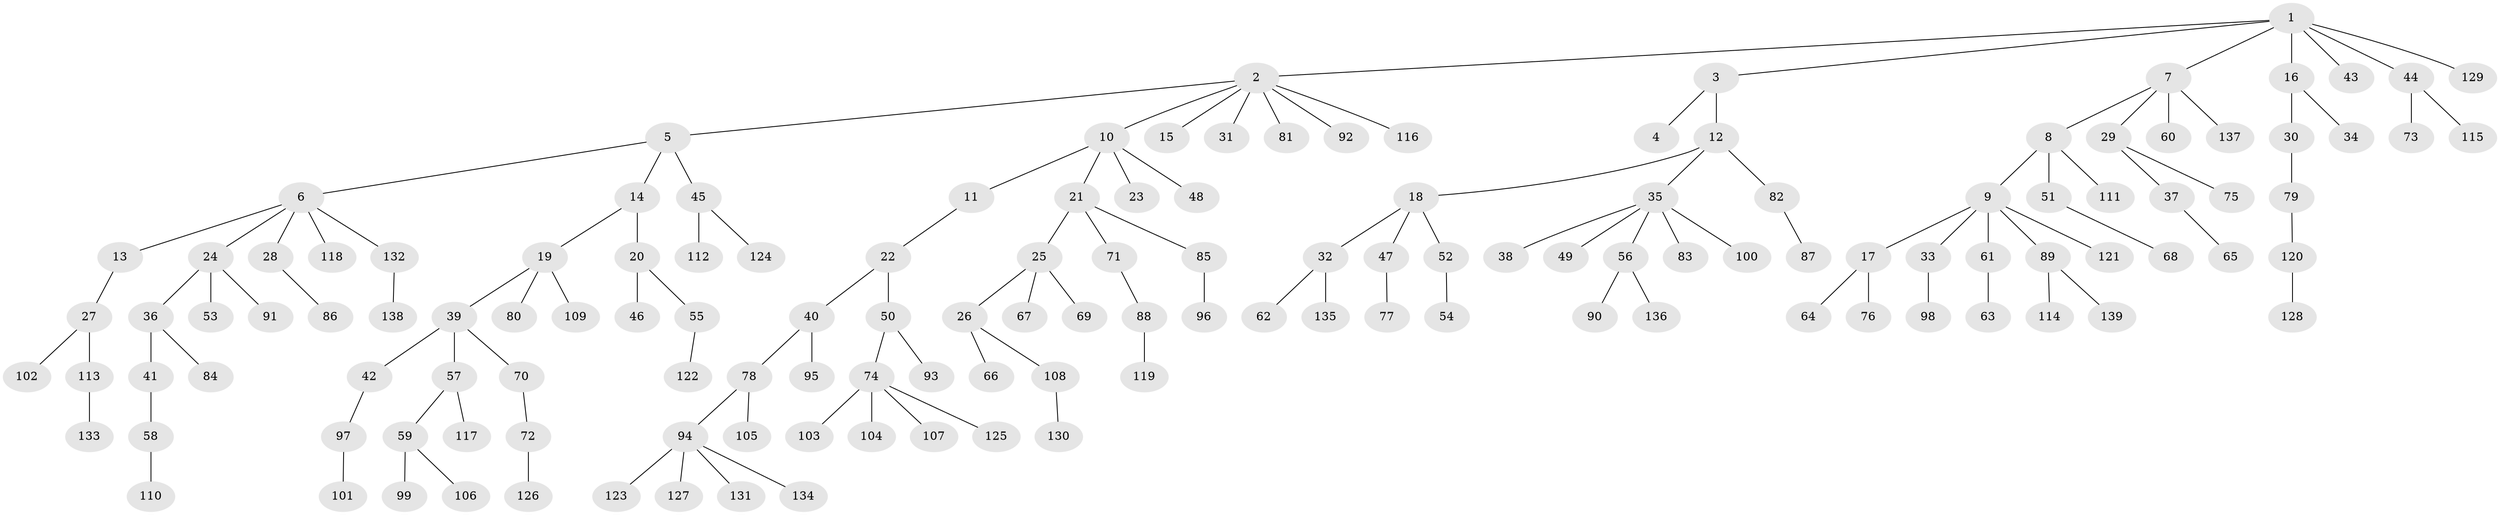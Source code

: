 // coarse degree distribution, {2: 0.26804123711340205, 4: 0.07216494845360824, 3: 0.08247422680412371, 6: 0.020618556701030927, 1: 0.5051546391752577, 7: 0.010309278350515464, 5: 0.041237113402061855}
// Generated by graph-tools (version 1.1) at 2025/37/03/04/25 23:37:24]
// undirected, 139 vertices, 138 edges
graph export_dot {
  node [color=gray90,style=filled];
  1;
  2;
  3;
  4;
  5;
  6;
  7;
  8;
  9;
  10;
  11;
  12;
  13;
  14;
  15;
  16;
  17;
  18;
  19;
  20;
  21;
  22;
  23;
  24;
  25;
  26;
  27;
  28;
  29;
  30;
  31;
  32;
  33;
  34;
  35;
  36;
  37;
  38;
  39;
  40;
  41;
  42;
  43;
  44;
  45;
  46;
  47;
  48;
  49;
  50;
  51;
  52;
  53;
  54;
  55;
  56;
  57;
  58;
  59;
  60;
  61;
  62;
  63;
  64;
  65;
  66;
  67;
  68;
  69;
  70;
  71;
  72;
  73;
  74;
  75;
  76;
  77;
  78;
  79;
  80;
  81;
  82;
  83;
  84;
  85;
  86;
  87;
  88;
  89;
  90;
  91;
  92;
  93;
  94;
  95;
  96;
  97;
  98;
  99;
  100;
  101;
  102;
  103;
  104;
  105;
  106;
  107;
  108;
  109;
  110;
  111;
  112;
  113;
  114;
  115;
  116;
  117;
  118;
  119;
  120;
  121;
  122;
  123;
  124;
  125;
  126;
  127;
  128;
  129;
  130;
  131;
  132;
  133;
  134;
  135;
  136;
  137;
  138;
  139;
  1 -- 2;
  1 -- 3;
  1 -- 7;
  1 -- 16;
  1 -- 43;
  1 -- 44;
  1 -- 129;
  2 -- 5;
  2 -- 10;
  2 -- 15;
  2 -- 31;
  2 -- 81;
  2 -- 92;
  2 -- 116;
  3 -- 4;
  3 -- 12;
  5 -- 6;
  5 -- 14;
  5 -- 45;
  6 -- 13;
  6 -- 24;
  6 -- 28;
  6 -- 118;
  6 -- 132;
  7 -- 8;
  7 -- 29;
  7 -- 60;
  7 -- 137;
  8 -- 9;
  8 -- 51;
  8 -- 111;
  9 -- 17;
  9 -- 33;
  9 -- 61;
  9 -- 89;
  9 -- 121;
  10 -- 11;
  10 -- 21;
  10 -- 23;
  10 -- 48;
  11 -- 22;
  12 -- 18;
  12 -- 35;
  12 -- 82;
  13 -- 27;
  14 -- 19;
  14 -- 20;
  16 -- 30;
  16 -- 34;
  17 -- 64;
  17 -- 76;
  18 -- 32;
  18 -- 47;
  18 -- 52;
  19 -- 39;
  19 -- 80;
  19 -- 109;
  20 -- 46;
  20 -- 55;
  21 -- 25;
  21 -- 71;
  21 -- 85;
  22 -- 40;
  22 -- 50;
  24 -- 36;
  24 -- 53;
  24 -- 91;
  25 -- 26;
  25 -- 67;
  25 -- 69;
  26 -- 66;
  26 -- 108;
  27 -- 102;
  27 -- 113;
  28 -- 86;
  29 -- 37;
  29 -- 75;
  30 -- 79;
  32 -- 62;
  32 -- 135;
  33 -- 98;
  35 -- 38;
  35 -- 49;
  35 -- 56;
  35 -- 83;
  35 -- 100;
  36 -- 41;
  36 -- 84;
  37 -- 65;
  39 -- 42;
  39 -- 57;
  39 -- 70;
  40 -- 78;
  40 -- 95;
  41 -- 58;
  42 -- 97;
  44 -- 73;
  44 -- 115;
  45 -- 112;
  45 -- 124;
  47 -- 77;
  50 -- 74;
  50 -- 93;
  51 -- 68;
  52 -- 54;
  55 -- 122;
  56 -- 90;
  56 -- 136;
  57 -- 59;
  57 -- 117;
  58 -- 110;
  59 -- 99;
  59 -- 106;
  61 -- 63;
  70 -- 72;
  71 -- 88;
  72 -- 126;
  74 -- 103;
  74 -- 104;
  74 -- 107;
  74 -- 125;
  78 -- 94;
  78 -- 105;
  79 -- 120;
  82 -- 87;
  85 -- 96;
  88 -- 119;
  89 -- 114;
  89 -- 139;
  94 -- 123;
  94 -- 127;
  94 -- 131;
  94 -- 134;
  97 -- 101;
  108 -- 130;
  113 -- 133;
  120 -- 128;
  132 -- 138;
}
